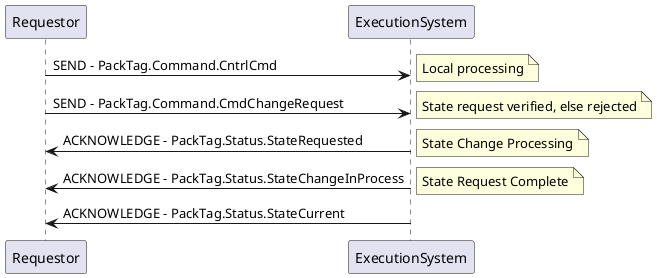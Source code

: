 @startuml
Requestor -> ExecutionSystem : SEND - PackTag.Command.CntrlCmd
note right : Local processing

Requestor -> ExecutionSystem : SEND - PackTag.Command.CmdChangeRequest
note right : State request verified, else rejected

Requestor <- ExecutionSystem : ACKNOWLEDGE - PackTag.Status.StateRequested
note right : State Change Processing

Requestor <- ExecutionSystem : ACKNOWLEDGE - PackTag.Status.StateChangeInProcess
note right : State Request Complete

Requestor <- ExecutionSystem : ACKNOWLEDGE - PackTag.Status.StateCurrent
@enduml